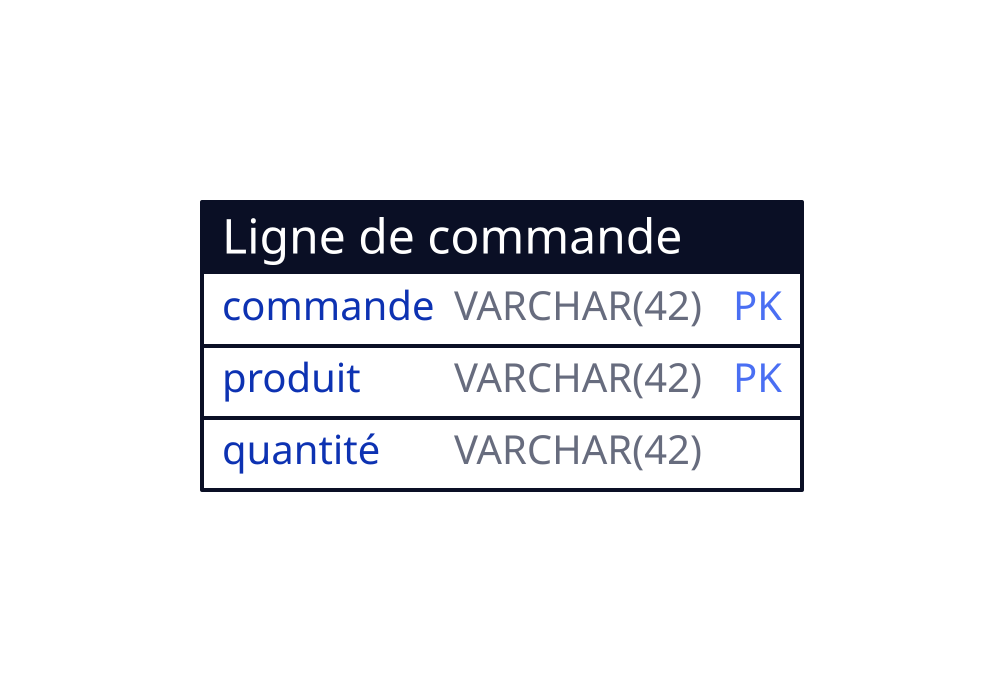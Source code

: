 "Ligne de commande": { shape: sql_table
  "commande": VARCHAR(42) {constraint: PK}
  "produit":  VARCHAR(42) {constraint: PK}
  "quantité": VARCHAR(42) 
}
